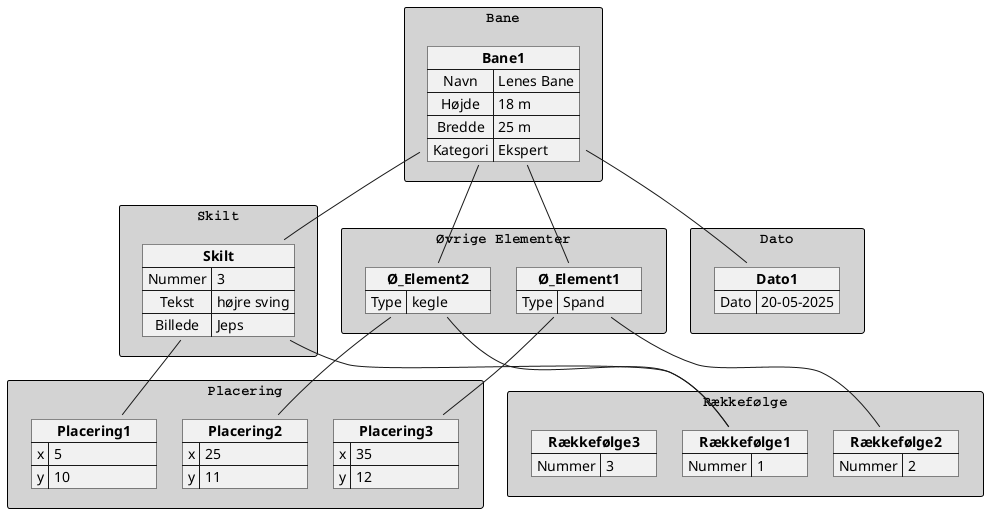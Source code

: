 @startuml Objekt model
top to bottom direction
skinparam minClassWidth 125
skinparam nodesep 10
skinparam ranksep 10
skinparam rectangle {
  
  BackgroundColor<<Apache>> LightCoral
  BorderColor<<Apache>> #FF6655
  FontName Courier
  BorderColor black
  BackgroundColor lightGrey
  
}



rectangle "Øvrige Elementer" as Øvrige_Elementer{

    map "**Ø_Element1**" as Ø1{
        Type => Spand
    }
    map "**Ø_Element2**" as Ø2{
        Type => kegle
    }
    
}



rectangle Skilt{
    map "**Skilt**" as Skilt1{
            Nummer => 3
            Tekst =>højre sving
            Billede =>  Jeps
        }
}
rectangle Dato{
    map "**Dato1**" as Dato1{
            Dato => 20-05-2025
        }
}

rectangle Bane{
    map "**Bane1**" as Bane1{
            Navn => Lenes Bane
            Højde => 18 m
            Bredde => 25 m
            Kategori => Ekspert
        }
}
rectangle Placering{
    map "**Placering1**" as Placering1{
            x => 5
            y => 10
        }
        map "**Placering2**" as Placering2{
            x => 25
            y => 11
        }
        map "**Placering3**" as Placering3{
            x => 35
            y => 12
        }
}
rectangle Rækkefølge{
    map "**Rækkefølge1**" as Rækkefølge1{
            Nummer => 1
        }
    map "**Rækkefølge2**" as Rækkefølge2{
            Nummer => 2
        }
    map "**Rækkefølge3**" as Rækkefølge3{
            Nummer => 3
        }
}

Rækkefølge1 -- Skilt1
Skilt1 -- Placering1
Skilt1 -- Bane1
Bane1 -- Dato1
Ø2 -- Placering2
Bane1 -- Ø1
Bane1 -- Ø2
Ø1 -- Placering3
Ø1 -- Rækkefølge2
Ø2 -- Rækkefølge1

@enduml